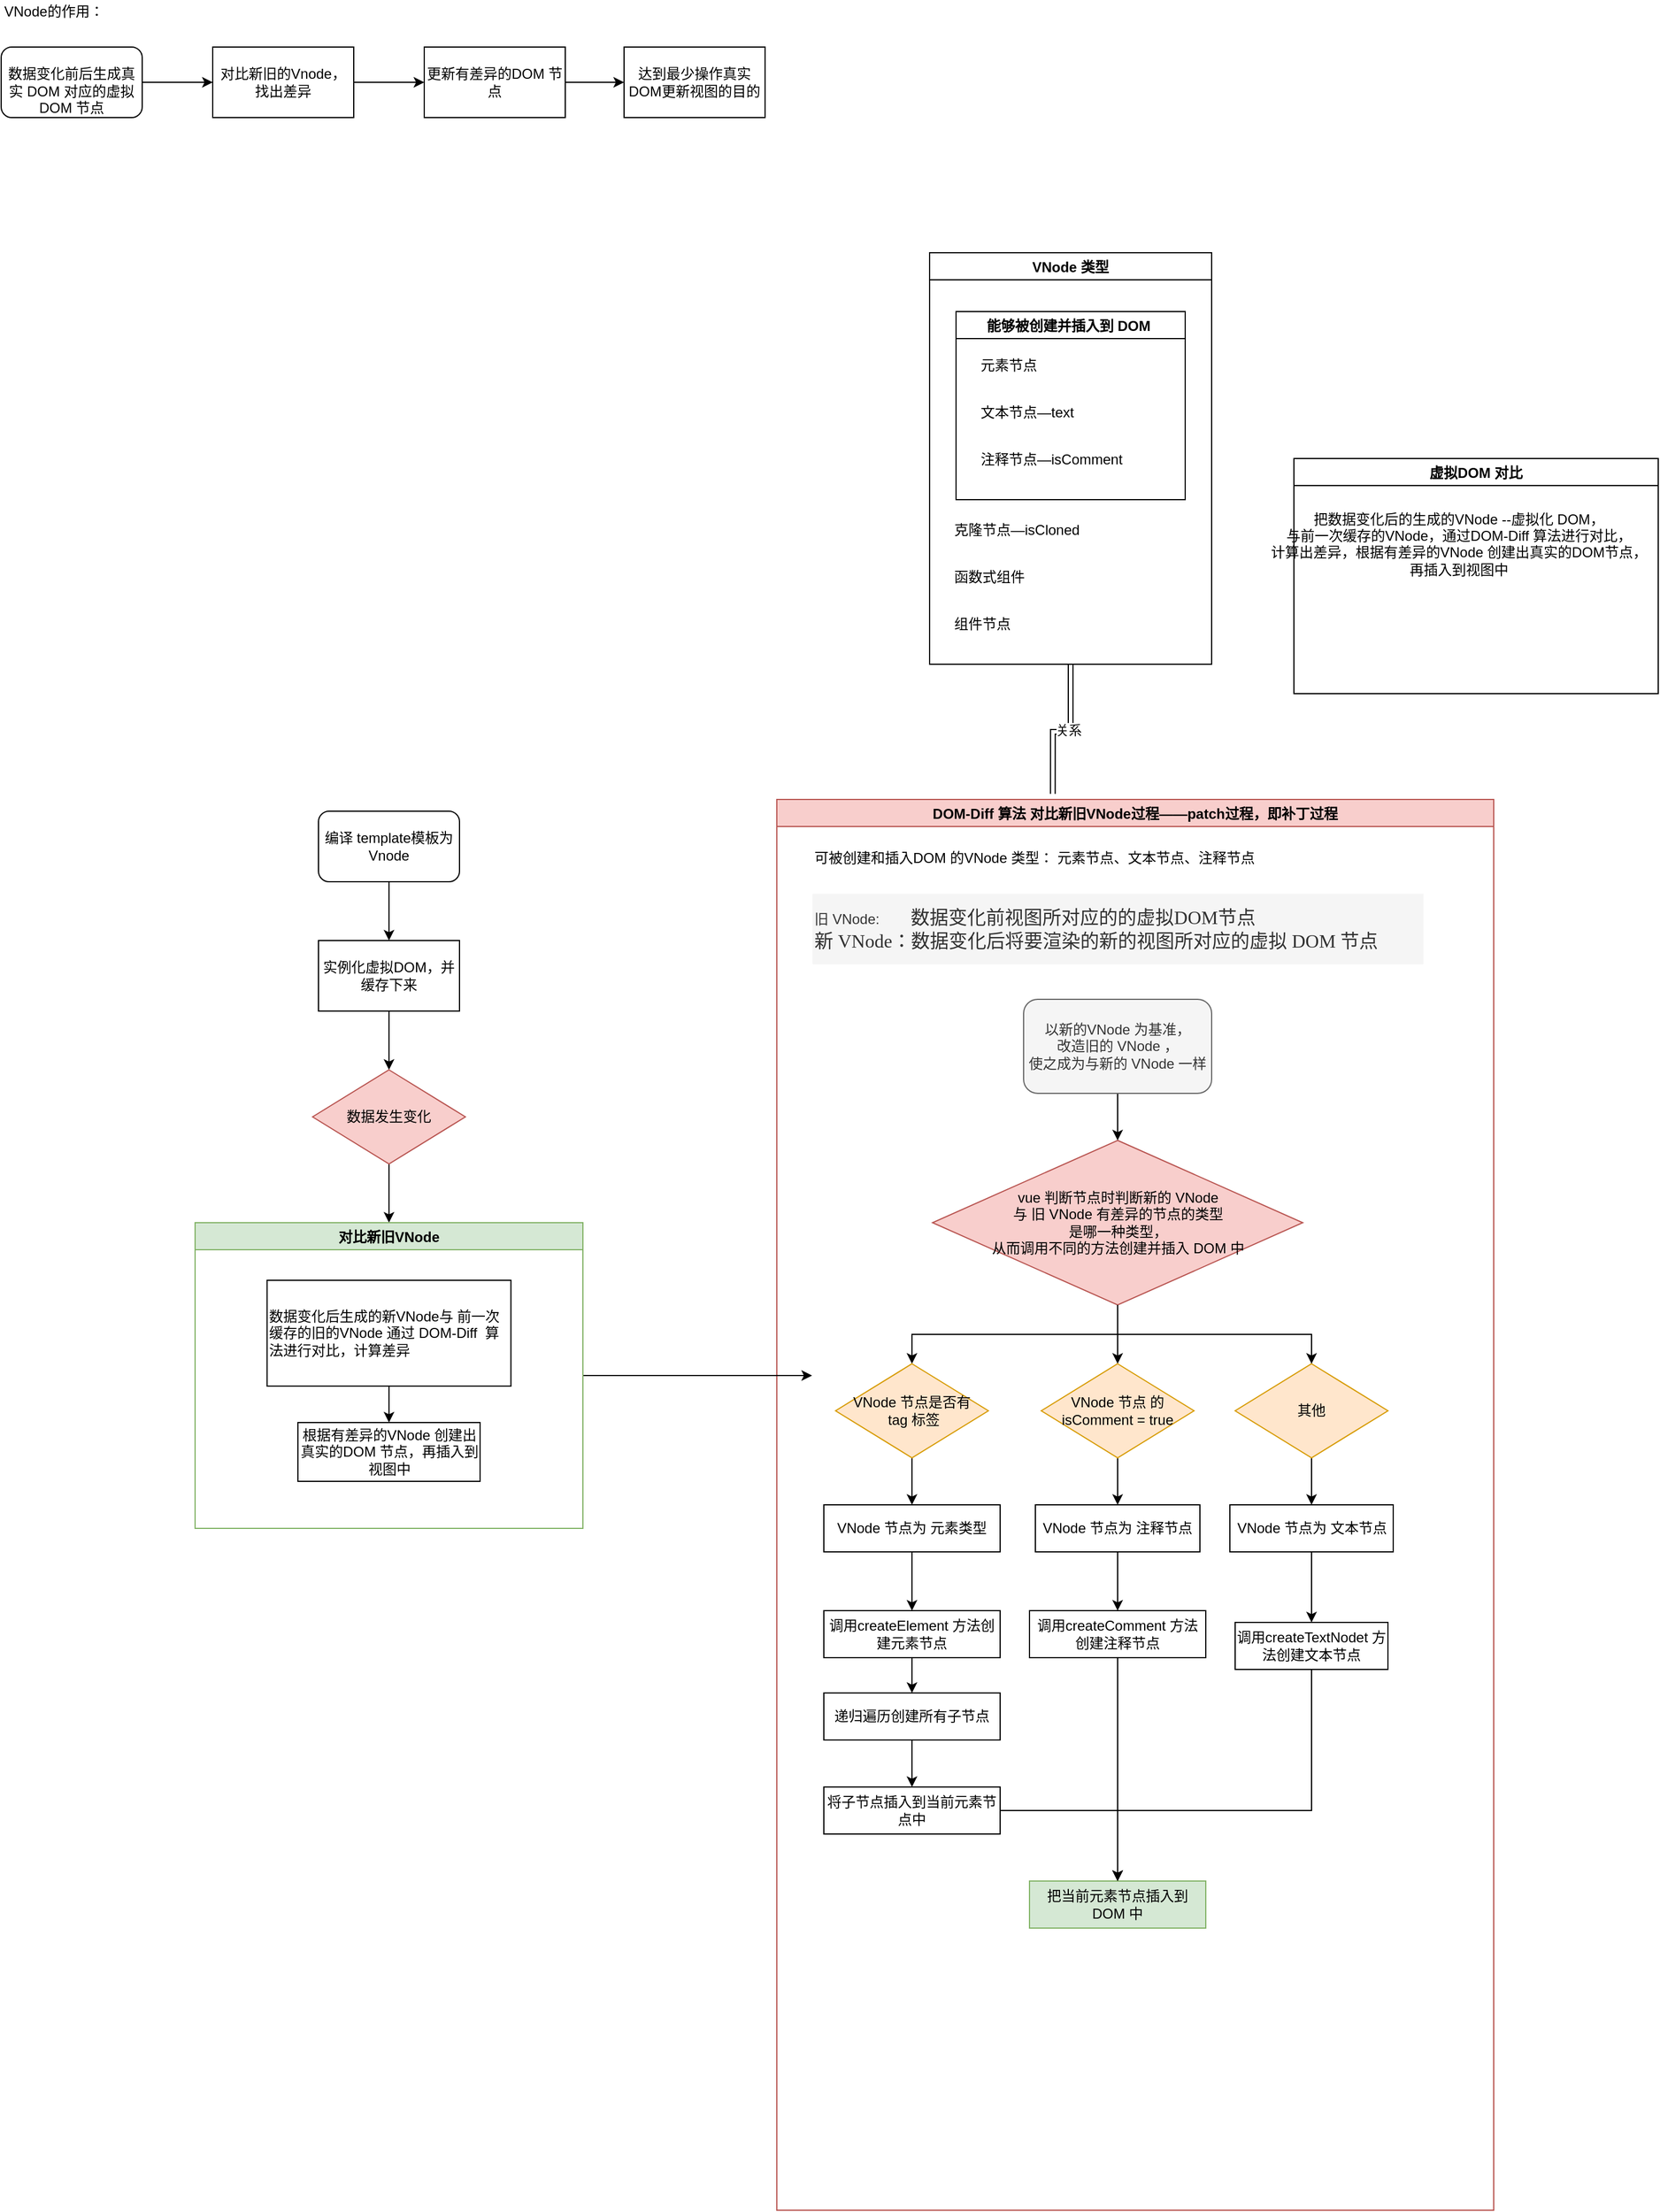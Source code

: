 <mxfile version="17.1.3" type="github">
  <diagram id="BRU-C2kcGeTS7Em7pVJV" name="Page-1">
    <mxGraphModel dx="1426" dy="913" grid="1" gridSize="10" guides="1" tooltips="1" connect="1" arrows="1" fold="1" page="1" pageScale="1" pageWidth="827" pageHeight="1169" math="0" shadow="0">
      <root>
        <mxCell id="0" />
        <mxCell id="1" parent="0" />
        <mxCell id="Et2niudzJevYGXXobUG--20" style="edgeStyle=orthogonalEdgeStyle;rounded=0;orthogonalLoop=1;jettySize=auto;html=1;" edge="1" parent="1" source="Et2niudzJevYGXXobUG--1" target="Et2niudzJevYGXXobUG--15">
          <mxGeometry relative="1" as="geometry" />
        </mxCell>
        <mxCell id="Et2niudzJevYGXXobUG--1" value="&lt;br&gt;数据变化前后生成真实 DOM 对应的虚拟 DOM 节点" style="rounded=1;whiteSpace=wrap;html=1;" vertex="1" parent="1">
          <mxGeometry x="110" y="60" width="120" height="60" as="geometry" />
        </mxCell>
        <mxCell id="Et2niudzJevYGXXobUG--5" style="edgeStyle=orthogonalEdgeStyle;rounded=0;orthogonalLoop=1;jettySize=auto;html=1;" edge="1" parent="1" source="Et2niudzJevYGXXobUG--2" target="Et2niudzJevYGXXobUG--3">
          <mxGeometry relative="1" as="geometry" />
        </mxCell>
        <mxCell id="Et2niudzJevYGXXobUG--2" value="编译 template模板为Vnode" style="rounded=1;whiteSpace=wrap;html=1;" vertex="1" parent="1">
          <mxGeometry x="380" y="710" width="120" height="60" as="geometry" />
        </mxCell>
        <mxCell id="Et2niudzJevYGXXobUG--9" style="edgeStyle=orthogonalEdgeStyle;rounded=0;orthogonalLoop=1;jettySize=auto;html=1;entryX=0.5;entryY=0;entryDx=0;entryDy=0;" edge="1" parent="1" source="Et2niudzJevYGXXobUG--3" target="Et2niudzJevYGXXobUG--8">
          <mxGeometry relative="1" as="geometry" />
        </mxCell>
        <mxCell id="Et2niudzJevYGXXobUG--3" value="实例化虚拟DOM，并缓存下来" style="rounded=0;whiteSpace=wrap;html=1;" vertex="1" parent="1">
          <mxGeometry x="380" y="820" width="120" height="60" as="geometry" />
        </mxCell>
        <mxCell id="Et2niudzJevYGXXobUG--45" style="edgeStyle=orthogonalEdgeStyle;rounded=0;orthogonalLoop=1;jettySize=auto;html=1;exitX=0.5;exitY=1;exitDx=0;exitDy=0;" edge="1" parent="1" source="Et2niudzJevYGXXobUG--8" target="Et2niudzJevYGXXobUG--42">
          <mxGeometry relative="1" as="geometry" />
        </mxCell>
        <mxCell id="Et2niudzJevYGXXobUG--8" value="&lt;span&gt;数据发生变化&lt;/span&gt;" style="rhombus;whiteSpace=wrap;html=1;fillColor=#f8cecc;strokeColor=#b85450;" vertex="1" parent="1">
          <mxGeometry x="375" y="930" width="130" height="80" as="geometry" />
        </mxCell>
        <mxCell id="Et2niudzJevYGXXobUG--12" value="虚拟DOM 对比" style="swimlane;" vertex="1" parent="1">
          <mxGeometry x="1210" y="410" width="310" height="200" as="geometry" />
        </mxCell>
        <mxCell id="Et2niudzJevYGXXobUG--13" value="&lt;span&gt;把数据变化后的生成的VNode --虚拟化 DOM，&lt;br&gt;与前一次缓存的VNode，通过DOM-Diff 算法进行对比，&lt;br&gt;计算出差异，根据有差异的VNode 创建出真实的DOM节点，&lt;br&gt;再插入到视图中&lt;br&gt;&lt;br&gt;&lt;/span&gt;" style="text;html=1;align=center;verticalAlign=middle;resizable=0;points=[];autosize=1;strokeColor=none;fillColor=none;" vertex="1" parent="Et2niudzJevYGXXobUG--12">
          <mxGeometry x="-30" y="40" width="340" height="80" as="geometry" />
        </mxCell>
        <mxCell id="Et2niudzJevYGXXobUG--19" style="edgeStyle=orthogonalEdgeStyle;rounded=0;orthogonalLoop=1;jettySize=auto;html=1;entryX=0;entryY=0.5;entryDx=0;entryDy=0;" edge="1" parent="1" source="Et2niudzJevYGXXobUG--15" target="Et2niudzJevYGXXobUG--16">
          <mxGeometry relative="1" as="geometry" />
        </mxCell>
        <mxCell id="Et2niudzJevYGXXobUG--15" value="对比新旧的Vnode，找出差异" style="rounded=0;whiteSpace=wrap;html=1;" vertex="1" parent="1">
          <mxGeometry x="290" y="60" width="120" height="60" as="geometry" />
        </mxCell>
        <mxCell id="Et2niudzJevYGXXobUG--18" style="edgeStyle=orthogonalEdgeStyle;rounded=0;orthogonalLoop=1;jettySize=auto;html=1;entryX=0;entryY=0.5;entryDx=0;entryDy=0;" edge="1" parent="1" source="Et2niudzJevYGXXobUG--16" target="Et2niudzJevYGXXobUG--17">
          <mxGeometry relative="1" as="geometry" />
        </mxCell>
        <mxCell id="Et2niudzJevYGXXobUG--16" value="更新有差异的DOM 节点" style="rounded=0;whiteSpace=wrap;html=1;" vertex="1" parent="1">
          <mxGeometry x="470" y="60" width="120" height="60" as="geometry" />
        </mxCell>
        <mxCell id="Et2niudzJevYGXXobUG--17" value="达到最少操作真实DOM更新视图的目的" style="rounded=0;whiteSpace=wrap;html=1;" vertex="1" parent="1">
          <mxGeometry x="640" y="60" width="120" height="60" as="geometry" />
        </mxCell>
        <mxCell id="Et2niudzJevYGXXobUG--21" value="VNode的作用：" style="text;html=1;strokeColor=none;fillColor=none;align=center;verticalAlign=middle;whiteSpace=wrap;rounded=0;" vertex="1" parent="1">
          <mxGeometry x="110" y="20" width="90" height="20" as="geometry" />
        </mxCell>
        <mxCell id="Et2niudzJevYGXXobUG--23" value="DOM-Diff 算法 对比新旧VNode过程——patch过程，即补丁过程" style="swimlane;fillColor=#f8cecc;strokeColor=#b85450;" vertex="1" parent="1">
          <mxGeometry x="770" y="700" width="610" height="1200" as="geometry" />
        </mxCell>
        <mxCell id="Et2niudzJevYGXXobUG--73" value="" style="edgeStyle=orthogonalEdgeStyle;rounded=0;orthogonalLoop=1;jettySize=auto;html=1;" edge="1" parent="Et2niudzJevYGXXobUG--23" source="Et2niudzJevYGXXobUG--24" target="Et2niudzJevYGXXobUG--72">
          <mxGeometry relative="1" as="geometry" />
        </mxCell>
        <mxCell id="Et2niudzJevYGXXobUG--24" value="VNode 节点为 元素类型" style="rounded=0;whiteSpace=wrap;html=1;align=center;" vertex="1" parent="Et2niudzJevYGXXobUG--23">
          <mxGeometry x="40" y="600" width="150" height="40" as="geometry" />
        </mxCell>
        <mxCell id="Et2niudzJevYGXXobUG--25" value="可被创建和插入DOM 的VNode 类型： 元素节点、文本节点、注释节点" style="text;html=1;strokeColor=none;fillColor=none;align=left;verticalAlign=middle;whiteSpace=wrap;rounded=0;" vertex="1" parent="Et2niudzJevYGXXobUG--23">
          <mxGeometry x="30" y="40" width="520" height="20" as="geometry" />
        </mxCell>
        <mxCell id="Et2niudzJevYGXXobUG--66" style="edgeStyle=orthogonalEdgeStyle;rounded=0;orthogonalLoop=1;jettySize=auto;html=1;entryX=0.5;entryY=0;entryDx=0;entryDy=0;" edge="1" parent="Et2niudzJevYGXXobUG--23" source="Et2niudzJevYGXXobUG--50" target="Et2niudzJevYGXXobUG--63">
          <mxGeometry relative="1" as="geometry" />
        </mxCell>
        <mxCell id="Et2niudzJevYGXXobUG--67" style="edgeStyle=orthogonalEdgeStyle;rounded=0;orthogonalLoop=1;jettySize=auto;html=1;entryX=0.5;entryY=0;entryDx=0;entryDy=0;" edge="1" parent="Et2niudzJevYGXXobUG--23" source="Et2niudzJevYGXXobUG--50" target="Et2niudzJevYGXXobUG--64">
          <mxGeometry relative="1" as="geometry" />
        </mxCell>
        <mxCell id="Et2niudzJevYGXXobUG--50" value="vue 判断节点时判断新的 VNode &lt;br&gt;与 旧 VNode 有差异的节点的类型&lt;br&gt;是哪一种类型，&lt;br&gt;从而调用不同的方法创建并插入 DOM 中" style="rhombus;whiteSpace=wrap;html=1;align=center;fillColor=#f8cecc;strokeColor=#b85450;" vertex="1" parent="Et2niudzJevYGXXobUG--23">
          <mxGeometry x="132.5" y="290" width="315" height="140" as="geometry" />
        </mxCell>
        <mxCell id="Et2niudzJevYGXXobUG--51" value="旧 VNode:&amp;nbsp; &amp;nbsp; &amp;nbsp; &amp;nbsp;&amp;nbsp;&lt;span style=&quot;color: rgb(48 , 48 , 48) ; font-family: &amp;#34;stsong&amp;#34; ; font-size: 12pt&quot;&gt;数据变化前视图所对应的的虚拟DOM节点&lt;br&gt;新 VNode：&lt;/span&gt;&lt;span style=&quot;color: rgb(48 , 48 , 48) ; font-family: &amp;#34;stsong&amp;#34; ; font-size: 12pt&quot;&gt;数据变化后将要渲染的新的视图所对应的虚拟 DOM 节点&lt;/span&gt;" style="text;html=1;strokeColor=none;fillColor=#f5f5f5;align=left;verticalAlign=middle;whiteSpace=wrap;rounded=0;fontColor=#333333;strokeWidth=0;dashed=1;" vertex="1" parent="Et2niudzJevYGXXobUG--23">
          <mxGeometry x="30" y="80" width="520" height="60" as="geometry" />
        </mxCell>
        <mxCell id="Et2niudzJevYGXXobUG--54" style="edgeStyle=orthogonalEdgeStyle;rounded=0;orthogonalLoop=1;jettySize=auto;html=1;entryX=0.5;entryY=0;entryDx=0;entryDy=0;" edge="1" parent="Et2niudzJevYGXXobUG--23" source="Et2niudzJevYGXXobUG--53" target="Et2niudzJevYGXXobUG--50">
          <mxGeometry relative="1" as="geometry" />
        </mxCell>
        <mxCell id="Et2niudzJevYGXXobUG--53" value="&lt;span&gt;以新的VNode 为基准，&lt;/span&gt;&lt;br&gt;&lt;span&gt;改造旧的 VNode ，&lt;/span&gt;&lt;br&gt;&lt;span&gt;使之成为与新的 VNode 一样&lt;/span&gt;" style="rounded=1;whiteSpace=wrap;html=1;fillColor=#f5f5f5;fontColor=#333333;strokeColor=#666666;" vertex="1" parent="Et2niudzJevYGXXobUG--23">
          <mxGeometry x="210" y="170" width="160" height="80" as="geometry" />
        </mxCell>
        <mxCell id="Et2niudzJevYGXXobUG--85" style="edgeStyle=orthogonalEdgeStyle;rounded=0;orthogonalLoop=1;jettySize=auto;html=1;" edge="1" parent="Et2niudzJevYGXXobUG--23" source="Et2niudzJevYGXXobUG--56" target="Et2niudzJevYGXXobUG--81">
          <mxGeometry relative="1" as="geometry" />
        </mxCell>
        <mxCell id="Et2niudzJevYGXXobUG--56" value="VNode 节点为 注释节点" style="rounded=0;whiteSpace=wrap;html=1;align=center;" vertex="1" parent="Et2niudzJevYGXXobUG--23">
          <mxGeometry x="220" y="600" width="140" height="40" as="geometry" />
        </mxCell>
        <mxCell id="Et2niudzJevYGXXobUG--89" style="edgeStyle=orthogonalEdgeStyle;rounded=0;orthogonalLoop=1;jettySize=auto;html=1;" edge="1" parent="Et2niudzJevYGXXobUG--23" source="Et2niudzJevYGXXobUG--57" target="Et2niudzJevYGXXobUG--87">
          <mxGeometry relative="1" as="geometry" />
        </mxCell>
        <mxCell id="Et2niudzJevYGXXobUG--57" value="VNode 节点为 文本节点" style="rounded=0;whiteSpace=wrap;html=1;align=center;" vertex="1" parent="Et2niudzJevYGXXobUG--23">
          <mxGeometry x="385.5" y="600" width="139" height="40" as="geometry" />
        </mxCell>
        <mxCell id="Et2niudzJevYGXXobUG--69" style="edgeStyle=orthogonalEdgeStyle;rounded=0;orthogonalLoop=1;jettySize=auto;html=1;" edge="1" parent="Et2niudzJevYGXXobUG--23" source="Et2niudzJevYGXXobUG--63" target="Et2niudzJevYGXXobUG--24">
          <mxGeometry relative="1" as="geometry" />
        </mxCell>
        <mxCell id="Et2niudzJevYGXXobUG--63" value="VNode 节点是否有&lt;br&gt;&amp;nbsp;tag 标签" style="rhombus;whiteSpace=wrap;html=1;fillColor=#ffe6cc;strokeColor=#d79b00;" vertex="1" parent="Et2niudzJevYGXXobUG--23">
          <mxGeometry x="50" y="480" width="130" height="80" as="geometry" />
        </mxCell>
        <mxCell id="Et2niudzJevYGXXobUG--70" style="edgeStyle=orthogonalEdgeStyle;rounded=0;orthogonalLoop=1;jettySize=auto;html=1;" edge="1" parent="Et2niudzJevYGXXobUG--23" source="Et2niudzJevYGXXobUG--64" target="Et2niudzJevYGXXobUG--56">
          <mxGeometry relative="1" as="geometry" />
        </mxCell>
        <mxCell id="Et2niudzJevYGXXobUG--64" value="VNode 节点 的 isComment = true" style="rhombus;whiteSpace=wrap;html=1;fillColor=#ffe6cc;strokeColor=#d79b00;" vertex="1" parent="Et2niudzJevYGXXobUG--23">
          <mxGeometry x="225" y="480" width="130" height="80" as="geometry" />
        </mxCell>
        <mxCell id="Et2niudzJevYGXXobUG--71" style="edgeStyle=orthogonalEdgeStyle;rounded=0;orthogonalLoop=1;jettySize=auto;html=1;" edge="1" parent="Et2niudzJevYGXXobUG--23" source="Et2niudzJevYGXXobUG--65" target="Et2niudzJevYGXXobUG--57">
          <mxGeometry relative="1" as="geometry" />
        </mxCell>
        <mxCell id="Et2niudzJevYGXXobUG--65" value="其他" style="rhombus;whiteSpace=wrap;html=1;fillColor=#ffe6cc;strokeColor=#d79b00;" vertex="1" parent="Et2niudzJevYGXXobUG--23">
          <mxGeometry x="390" y="480" width="130" height="80" as="geometry" />
        </mxCell>
        <mxCell id="Et2niudzJevYGXXobUG--68" style="edgeStyle=orthogonalEdgeStyle;rounded=0;orthogonalLoop=1;jettySize=auto;html=1;entryX=0.5;entryY=0;entryDx=0;entryDy=0;" edge="1" parent="Et2niudzJevYGXXobUG--23" source="Et2niudzJevYGXXobUG--50" target="Et2niudzJevYGXXobUG--65">
          <mxGeometry relative="1" as="geometry">
            <mxPoint x="410" y="470" as="targetPoint" />
          </mxGeometry>
        </mxCell>
        <mxCell id="Et2niudzJevYGXXobUG--77" style="edgeStyle=orthogonalEdgeStyle;rounded=0;orthogonalLoop=1;jettySize=auto;html=1;entryX=0.5;entryY=0;entryDx=0;entryDy=0;" edge="1" parent="Et2niudzJevYGXXobUG--23" source="Et2niudzJevYGXXobUG--72" target="Et2niudzJevYGXXobUG--74">
          <mxGeometry relative="1" as="geometry" />
        </mxCell>
        <mxCell id="Et2niudzJevYGXXobUG--72" value="调用createElement 方法创建元素节点" style="rounded=0;whiteSpace=wrap;html=1;align=center;" vertex="1" parent="Et2niudzJevYGXXobUG--23">
          <mxGeometry x="40" y="690" width="150" height="40" as="geometry" />
        </mxCell>
        <mxCell id="Et2niudzJevYGXXobUG--79" style="edgeStyle=orthogonalEdgeStyle;rounded=0;orthogonalLoop=1;jettySize=auto;html=1;entryX=0.5;entryY=0;entryDx=0;entryDy=0;" edge="1" parent="Et2niudzJevYGXXobUG--23" source="Et2niudzJevYGXXobUG--74" target="Et2niudzJevYGXXobUG--75">
          <mxGeometry relative="1" as="geometry" />
        </mxCell>
        <mxCell id="Et2niudzJevYGXXobUG--74" value="递归遍历创建所有子节点" style="rounded=0;whiteSpace=wrap;html=1;align=center;" vertex="1" parent="Et2niudzJevYGXXobUG--23">
          <mxGeometry x="40" y="760" width="150" height="40" as="geometry" />
        </mxCell>
        <mxCell id="Et2niudzJevYGXXobUG--90" style="edgeStyle=orthogonalEdgeStyle;rounded=0;orthogonalLoop=1;jettySize=auto;html=1;exitX=1;exitY=0.5;exitDx=0;exitDy=0;" edge="1" parent="Et2niudzJevYGXXobUG--23" source="Et2niudzJevYGXXobUG--75" target="Et2niudzJevYGXXobUG--76">
          <mxGeometry relative="1" as="geometry" />
        </mxCell>
        <mxCell id="Et2niudzJevYGXXobUG--75" value="将子节点插入到当前元素节点中" style="rounded=0;whiteSpace=wrap;html=1;align=center;" vertex="1" parent="Et2niudzJevYGXXobUG--23">
          <mxGeometry x="40" y="840" width="150" height="40" as="geometry" />
        </mxCell>
        <mxCell id="Et2niudzJevYGXXobUG--76" value="把当前元素节点插入到 DOM 中" style="rounded=0;whiteSpace=wrap;html=1;align=center;fillColor=#d5e8d4;strokeColor=#82b366;" vertex="1" parent="Et2niudzJevYGXXobUG--23">
          <mxGeometry x="215" y="920" width="150" height="40" as="geometry" />
        </mxCell>
        <mxCell id="Et2niudzJevYGXXobUG--82" style="edgeStyle=orthogonalEdgeStyle;rounded=0;orthogonalLoop=1;jettySize=auto;html=1;" edge="1" parent="Et2niudzJevYGXXobUG--23" source="Et2niudzJevYGXXobUG--81" target="Et2niudzJevYGXXobUG--76">
          <mxGeometry relative="1" as="geometry" />
        </mxCell>
        <mxCell id="Et2niudzJevYGXXobUG--81" value="调用createComment 方法创建注释节点" style="rounded=0;whiteSpace=wrap;html=1;align=center;" vertex="1" parent="Et2niudzJevYGXXobUG--23">
          <mxGeometry x="215" y="690" width="150" height="40" as="geometry" />
        </mxCell>
        <mxCell id="Et2niudzJevYGXXobUG--94" style="edgeStyle=orthogonalEdgeStyle;rounded=0;orthogonalLoop=1;jettySize=auto;html=1;entryX=0.5;entryY=0;entryDx=0;entryDy=0;" edge="1" parent="Et2niudzJevYGXXobUG--23" source="Et2niudzJevYGXXobUG--87" target="Et2niudzJevYGXXobUG--76">
          <mxGeometry relative="1" as="geometry">
            <Array as="points">
              <mxPoint x="455" y="860" />
              <mxPoint x="290" y="860" />
            </Array>
          </mxGeometry>
        </mxCell>
        <mxCell id="Et2niudzJevYGXXobUG--87" value="调用createTextNodet 方法创建文本节点" style="rounded=0;whiteSpace=wrap;html=1;align=center;" vertex="1" parent="Et2niudzJevYGXXobUG--23">
          <mxGeometry x="390" y="700" width="130" height="40" as="geometry" />
        </mxCell>
        <mxCell id="Et2niudzJevYGXXobUG--48" style="edgeStyle=orthogonalEdgeStyle;rounded=0;orthogonalLoop=1;jettySize=auto;html=1;entryX=0.385;entryY=-0.004;entryDx=0;entryDy=0;entryPerimeter=0;shape=link;" edge="1" parent="1" source="Et2niudzJevYGXXobUG--27" target="Et2niudzJevYGXXobUG--23">
          <mxGeometry relative="1" as="geometry" />
        </mxCell>
        <mxCell id="Et2niudzJevYGXXobUG--49" value="关系" style="edgeLabel;html=1;align=center;verticalAlign=middle;resizable=0;points=[];" vertex="1" connectable="0" parent="Et2niudzJevYGXXobUG--48">
          <mxGeometry x="-0.051" y="-2" relative="1" as="geometry">
            <mxPoint as="offset" />
          </mxGeometry>
        </mxCell>
        <mxCell id="Et2niudzJevYGXXobUG--27" value="VNode 类型" style="swimlane;" vertex="1" parent="1">
          <mxGeometry x="900" y="235" width="240" height="350" as="geometry" />
        </mxCell>
        <mxCell id="Et2niudzJevYGXXobUG--29" value="能够被创建并插入到 DOM " style="swimlane;" vertex="1" parent="Et2niudzJevYGXXobUG--27">
          <mxGeometry x="22.5" y="50" width="195" height="160" as="geometry" />
        </mxCell>
        <mxCell id="Et2niudzJevYGXXobUG--30" value="元素节点" style="text;strokeColor=none;fillColor=none;align=left;verticalAlign=middle;spacingLeft=4;spacingRight=4;overflow=hidden;points=[[0,0.5],[1,0.5]];portConstraint=eastwest;rotatable=0;" vertex="1" parent="Et2niudzJevYGXXobUG--29">
          <mxGeometry x="15" y="30" width="80" height="30" as="geometry" />
        </mxCell>
        <mxCell id="Et2niudzJevYGXXobUG--31" value="文本节点—text" style="text;strokeColor=none;fillColor=none;align=left;verticalAlign=middle;spacingLeft=4;spacingRight=4;overflow=hidden;points=[[0,0.5],[1,0.5]];portConstraint=eastwest;rotatable=0;" vertex="1" parent="Et2niudzJevYGXXobUG--29">
          <mxGeometry x="15" y="70" width="170" height="30" as="geometry" />
        </mxCell>
        <mxCell id="Et2niudzJevYGXXobUG--32" value="注释节点—isComment" style="text;strokeColor=none;fillColor=none;align=left;verticalAlign=middle;spacingLeft=4;spacingRight=4;overflow=hidden;points=[[0,0.5],[1,0.5]];portConstraint=eastwest;rotatable=0;" vertex="1" parent="Et2niudzJevYGXXobUG--29">
          <mxGeometry x="15" y="110" width="170" height="30" as="geometry" />
        </mxCell>
        <mxCell id="Et2niudzJevYGXXobUG--35" value="克隆节点—isCloned" style="text;strokeColor=none;fillColor=none;align=left;verticalAlign=middle;spacingLeft=4;spacingRight=4;overflow=hidden;points=[[0,0.5],[1,0.5]];portConstraint=eastwest;rotatable=0;" vertex="1" parent="Et2niudzJevYGXXobUG--27">
          <mxGeometry x="15" y="220" width="170" height="30" as="geometry" />
        </mxCell>
        <mxCell id="Et2niudzJevYGXXobUG--36" value="函数式组件" style="text;strokeColor=none;fillColor=none;align=left;verticalAlign=middle;spacingLeft=4;spacingRight=4;overflow=hidden;points=[[0,0.5],[1,0.5]];portConstraint=eastwest;rotatable=0;" vertex="1" parent="Et2niudzJevYGXXobUG--27">
          <mxGeometry x="15" y="260" width="170" height="30" as="geometry" />
        </mxCell>
        <mxCell id="Et2niudzJevYGXXobUG--37" value="组件节点" style="text;strokeColor=none;fillColor=none;align=left;verticalAlign=middle;spacingLeft=4;spacingRight=4;overflow=hidden;points=[[0,0.5],[1,0.5]];portConstraint=eastwest;rotatable=0;" vertex="1" parent="Et2niudzJevYGXXobUG--27">
          <mxGeometry x="15" y="300" width="170" height="30" as="geometry" />
        </mxCell>
        <mxCell id="Et2niudzJevYGXXobUG--47" style="edgeStyle=orthogonalEdgeStyle;rounded=0;orthogonalLoop=1;jettySize=auto;html=1;" edge="1" parent="1" source="Et2niudzJevYGXXobUG--42">
          <mxGeometry relative="1" as="geometry">
            <mxPoint x="800" y="1190" as="targetPoint" />
          </mxGeometry>
        </mxCell>
        <mxCell id="Et2niudzJevYGXXobUG--42" value="对比新旧VNode" style="swimlane;fillColor=#d5e8d4;strokeColor=#82b366;" vertex="1" parent="1">
          <mxGeometry x="275" y="1060" width="330" height="260" as="geometry" />
        </mxCell>
        <mxCell id="Et2niudzJevYGXXobUG--44" style="edgeStyle=orthogonalEdgeStyle;rounded=0;orthogonalLoop=1;jettySize=auto;html=1;exitX=0.5;exitY=1;exitDx=0;exitDy=0;entryX=0.5;entryY=0;entryDx=0;entryDy=0;" edge="1" parent="Et2niudzJevYGXXobUG--42" source="Et2niudzJevYGXXobUG--14" target="Et2niudzJevYGXXobUG--22">
          <mxGeometry relative="1" as="geometry" />
        </mxCell>
        <mxCell id="Et2niudzJevYGXXobUG--14" value="数据变化后生成的新VNode与 前一次缓存的旧的VNode 通过 DOM-Diff&amp;nbsp; 算法进行对比，计算差异" style="rounded=0;whiteSpace=wrap;html=1;align=left;" vertex="1" parent="Et2niudzJevYGXXobUG--42">
          <mxGeometry x="61.25" y="49" width="207.5" height="90" as="geometry" />
        </mxCell>
        <mxCell id="Et2niudzJevYGXXobUG--22" value="根据有差异的VNode 创建出真实的DOM 节点，再插入到视图中" style="rounded=0;whiteSpace=wrap;html=1;" vertex="1" parent="Et2niudzJevYGXXobUG--42">
          <mxGeometry x="87.5" y="170" width="155" height="50" as="geometry" />
        </mxCell>
      </root>
    </mxGraphModel>
  </diagram>
</mxfile>
